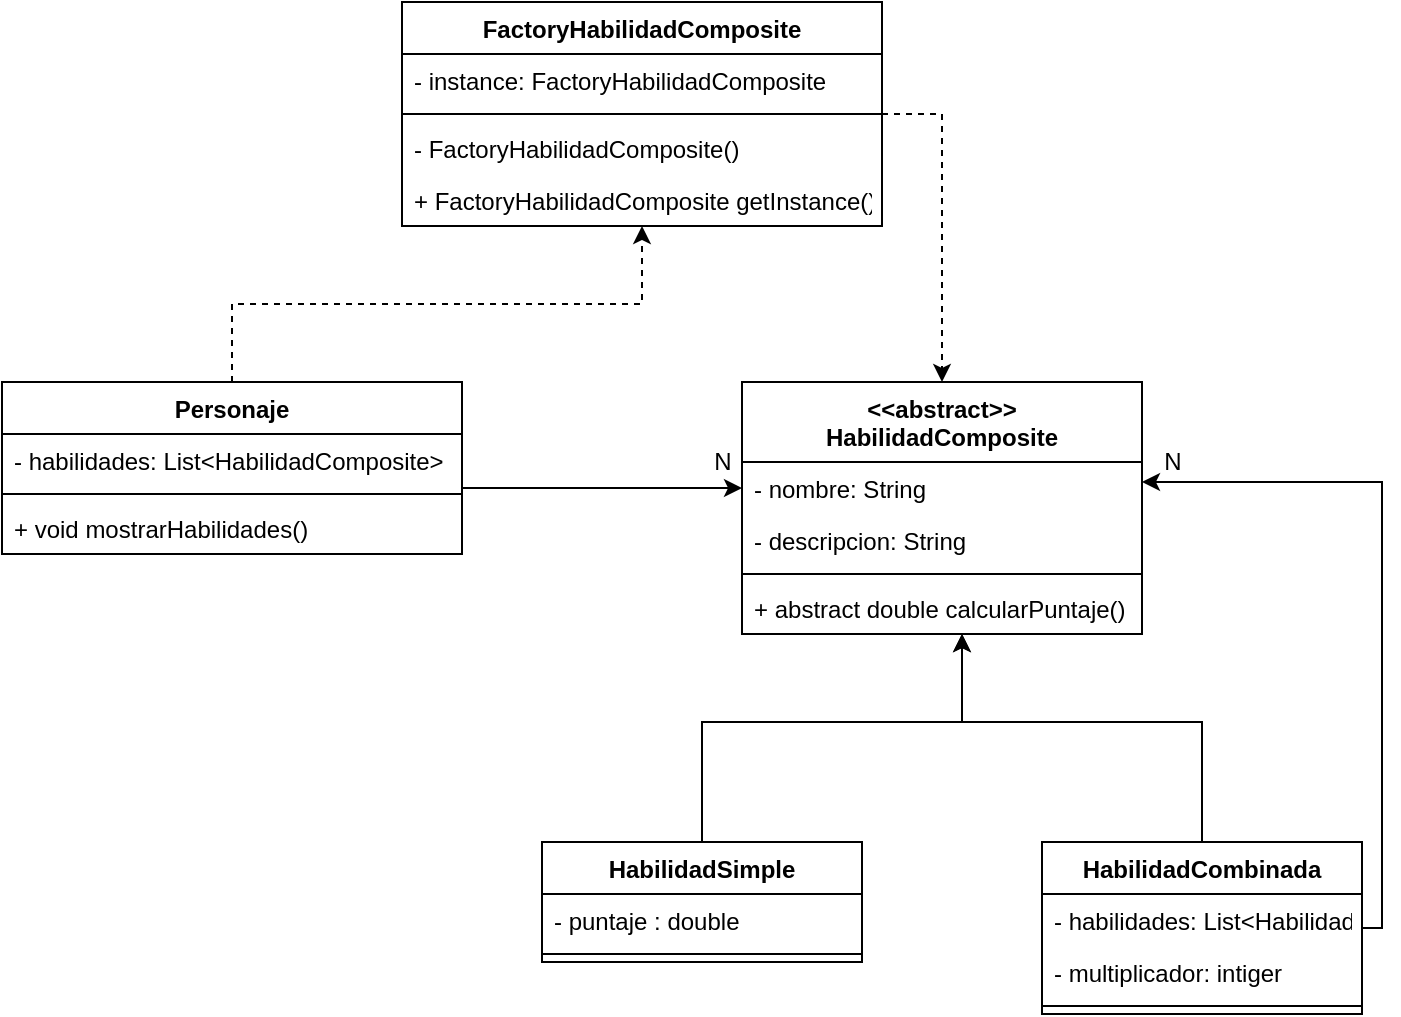 <mxfile version="20.3.3" type="github">
  <diagram id="k21uaxD-FP5BLmJmICHU" name="Página-1">
    <mxGraphModel dx="1848" dy="1729" grid="1" gridSize="10" guides="1" tooltips="1" connect="1" arrows="1" fold="1" page="1" pageScale="1" pageWidth="827" pageHeight="1169" math="0" shadow="0">
      <root>
        <mxCell id="0" />
        <mxCell id="1" parent="0" />
        <mxCell id="jy_K6msG3b2x9ZKLDRLQ-24" style="edgeStyle=orthogonalEdgeStyle;rounded=0;orthogonalLoop=1;jettySize=auto;html=1;" edge="1" parent="1" source="jy_K6msG3b2x9ZKLDRLQ-5" target="jy_K6msG3b2x9ZKLDRLQ-13">
          <mxGeometry relative="1" as="geometry">
            <Array as="points">
              <mxPoint x="310" y="270" />
              <mxPoint x="440" y="270" />
            </Array>
          </mxGeometry>
        </mxCell>
        <mxCell id="jy_K6msG3b2x9ZKLDRLQ-5" value="HabilidadSimple" style="swimlane;fontStyle=1;align=center;verticalAlign=top;childLayout=stackLayout;horizontal=1;startSize=26;horizontalStack=0;resizeParent=1;resizeParentMax=0;resizeLast=0;collapsible=1;marginBottom=0;" vertex="1" parent="1">
          <mxGeometry x="230" y="330" width="160" height="60" as="geometry" />
        </mxCell>
        <mxCell id="jy_K6msG3b2x9ZKLDRLQ-6" value="- puntaje : double" style="text;strokeColor=none;fillColor=none;align=left;verticalAlign=top;spacingLeft=4;spacingRight=4;overflow=hidden;rotatable=0;points=[[0,0.5],[1,0.5]];portConstraint=eastwest;" vertex="1" parent="jy_K6msG3b2x9ZKLDRLQ-5">
          <mxGeometry y="26" width="160" height="26" as="geometry" />
        </mxCell>
        <mxCell id="jy_K6msG3b2x9ZKLDRLQ-7" value="" style="line;strokeWidth=1;fillColor=none;align=left;verticalAlign=middle;spacingTop=-1;spacingLeft=3;spacingRight=3;rotatable=0;labelPosition=right;points=[];portConstraint=eastwest;strokeColor=inherit;" vertex="1" parent="jy_K6msG3b2x9ZKLDRLQ-5">
          <mxGeometry y="52" width="160" height="8" as="geometry" />
        </mxCell>
        <mxCell id="jy_K6msG3b2x9ZKLDRLQ-23" style="edgeStyle=orthogonalEdgeStyle;rounded=0;orthogonalLoop=1;jettySize=auto;html=1;" edge="1" parent="1" source="jy_K6msG3b2x9ZKLDRLQ-9" target="jy_K6msG3b2x9ZKLDRLQ-13">
          <mxGeometry relative="1" as="geometry">
            <Array as="points">
              <mxPoint x="560" y="270" />
              <mxPoint x="440" y="270" />
            </Array>
          </mxGeometry>
        </mxCell>
        <mxCell id="jy_K6msG3b2x9ZKLDRLQ-25" style="edgeStyle=orthogonalEdgeStyle;rounded=0;orthogonalLoop=1;jettySize=auto;html=1;" edge="1" parent="1" source="jy_K6msG3b2x9ZKLDRLQ-9" target="jy_K6msG3b2x9ZKLDRLQ-13">
          <mxGeometry relative="1" as="geometry">
            <Array as="points">
              <mxPoint x="650" y="373" />
              <mxPoint x="650" y="150" />
            </Array>
          </mxGeometry>
        </mxCell>
        <mxCell id="jy_K6msG3b2x9ZKLDRLQ-9" value="HabilidadCombinada" style="swimlane;fontStyle=1;align=center;verticalAlign=top;childLayout=stackLayout;horizontal=1;startSize=26;horizontalStack=0;resizeParent=1;resizeParentMax=0;resizeLast=0;collapsible=1;marginBottom=0;" vertex="1" parent="1">
          <mxGeometry x="480" y="330" width="160" height="86" as="geometry" />
        </mxCell>
        <mxCell id="jy_K6msG3b2x9ZKLDRLQ-22" value="- habilidades: List&lt;HabilidadComposite&gt;" style="text;strokeColor=none;fillColor=none;align=left;verticalAlign=top;spacingLeft=4;spacingRight=4;overflow=hidden;rotatable=0;points=[[0,0.5],[1,0.5]];portConstraint=eastwest;" vertex="1" parent="jy_K6msG3b2x9ZKLDRLQ-9">
          <mxGeometry y="26" width="160" height="26" as="geometry" />
        </mxCell>
        <mxCell id="jy_K6msG3b2x9ZKLDRLQ-10" value="- multiplicador: intiger" style="text;strokeColor=none;fillColor=none;align=left;verticalAlign=top;spacingLeft=4;spacingRight=4;overflow=hidden;rotatable=0;points=[[0,0.5],[1,0.5]];portConstraint=eastwest;" vertex="1" parent="jy_K6msG3b2x9ZKLDRLQ-9">
          <mxGeometry y="52" width="160" height="26" as="geometry" />
        </mxCell>
        <mxCell id="jy_K6msG3b2x9ZKLDRLQ-11" value="" style="line;strokeWidth=1;fillColor=none;align=left;verticalAlign=middle;spacingTop=-1;spacingLeft=3;spacingRight=3;rotatable=0;labelPosition=right;points=[];portConstraint=eastwest;strokeColor=inherit;" vertex="1" parent="jy_K6msG3b2x9ZKLDRLQ-9">
          <mxGeometry y="78" width="160" height="8" as="geometry" />
        </mxCell>
        <mxCell id="jy_K6msG3b2x9ZKLDRLQ-13" value="&lt;&lt;abstract&gt;&gt;&#xa;HabilidadComposite" style="swimlane;fontStyle=1;align=center;verticalAlign=top;childLayout=stackLayout;horizontal=1;startSize=40;horizontalStack=0;resizeParent=1;resizeParentMax=0;resizeLast=0;collapsible=1;marginBottom=0;" vertex="1" parent="1">
          <mxGeometry x="330" y="100" width="200" height="126" as="geometry" />
        </mxCell>
        <mxCell id="jy_K6msG3b2x9ZKLDRLQ-17" value="- nombre: String" style="text;strokeColor=none;fillColor=none;align=left;verticalAlign=top;spacingLeft=4;spacingRight=4;overflow=hidden;rotatable=0;points=[[0,0.5],[1,0.5]];portConstraint=eastwest;" vertex="1" parent="jy_K6msG3b2x9ZKLDRLQ-13">
          <mxGeometry y="40" width="200" height="26" as="geometry" />
        </mxCell>
        <mxCell id="jy_K6msG3b2x9ZKLDRLQ-14" value="- descripcion: String" style="text;strokeColor=none;fillColor=none;align=left;verticalAlign=top;spacingLeft=4;spacingRight=4;overflow=hidden;rotatable=0;points=[[0,0.5],[1,0.5]];portConstraint=eastwest;" vertex="1" parent="jy_K6msG3b2x9ZKLDRLQ-13">
          <mxGeometry y="66" width="200" height="26" as="geometry" />
        </mxCell>
        <mxCell id="jy_K6msG3b2x9ZKLDRLQ-15" value="" style="line;strokeWidth=1;fillColor=none;align=left;verticalAlign=middle;spacingTop=-1;spacingLeft=3;spacingRight=3;rotatable=0;labelPosition=right;points=[];portConstraint=eastwest;strokeColor=inherit;" vertex="1" parent="jy_K6msG3b2x9ZKLDRLQ-13">
          <mxGeometry y="92" width="200" height="8" as="geometry" />
        </mxCell>
        <mxCell id="jy_K6msG3b2x9ZKLDRLQ-16" value="+ abstract double calcularPuntaje()" style="text;strokeColor=none;fillColor=none;align=left;verticalAlign=top;spacingLeft=4;spacingRight=4;overflow=hidden;rotatable=0;points=[[0,0.5],[1,0.5]];portConstraint=eastwest;" vertex="1" parent="jy_K6msG3b2x9ZKLDRLQ-13">
          <mxGeometry y="100" width="200" height="26" as="geometry" />
        </mxCell>
        <mxCell id="jy_K6msG3b2x9ZKLDRLQ-27" style="edgeStyle=orthogonalEdgeStyle;rounded=0;orthogonalLoop=1;jettySize=auto;html=1;" edge="1" parent="1" source="jy_K6msG3b2x9ZKLDRLQ-18" target="jy_K6msG3b2x9ZKLDRLQ-17">
          <mxGeometry relative="1" as="geometry">
            <Array as="points">
              <mxPoint x="220" y="153" />
              <mxPoint x="220" y="153" />
            </Array>
          </mxGeometry>
        </mxCell>
        <mxCell id="jy_K6msG3b2x9ZKLDRLQ-34" style="edgeStyle=orthogonalEdgeStyle;rounded=0;orthogonalLoop=1;jettySize=auto;html=1;dashed=1;" edge="1" parent="1" source="jy_K6msG3b2x9ZKLDRLQ-18" target="jy_K6msG3b2x9ZKLDRLQ-29">
          <mxGeometry relative="1" as="geometry" />
        </mxCell>
        <mxCell id="jy_K6msG3b2x9ZKLDRLQ-18" value="Personaje" style="swimlane;fontStyle=1;align=center;verticalAlign=top;childLayout=stackLayout;horizontal=1;startSize=26;horizontalStack=0;resizeParent=1;resizeParentMax=0;resizeLast=0;collapsible=1;marginBottom=0;" vertex="1" parent="1">
          <mxGeometry x="-40" y="100" width="230" height="86" as="geometry" />
        </mxCell>
        <mxCell id="jy_K6msG3b2x9ZKLDRLQ-19" value="- habilidades: List&lt;HabilidadComposite&gt;" style="text;strokeColor=none;fillColor=none;align=left;verticalAlign=top;spacingLeft=4;spacingRight=4;overflow=hidden;rotatable=0;points=[[0,0.5],[1,0.5]];portConstraint=eastwest;" vertex="1" parent="jy_K6msG3b2x9ZKLDRLQ-18">
          <mxGeometry y="26" width="230" height="26" as="geometry" />
        </mxCell>
        <mxCell id="jy_K6msG3b2x9ZKLDRLQ-20" value="" style="line;strokeWidth=1;fillColor=none;align=left;verticalAlign=middle;spacingTop=-1;spacingLeft=3;spacingRight=3;rotatable=0;labelPosition=right;points=[];portConstraint=eastwest;strokeColor=inherit;" vertex="1" parent="jy_K6msG3b2x9ZKLDRLQ-18">
          <mxGeometry y="52" width="230" height="8" as="geometry" />
        </mxCell>
        <mxCell id="jy_K6msG3b2x9ZKLDRLQ-21" value="+ void mostrarHabilidades()" style="text;strokeColor=none;fillColor=none;align=left;verticalAlign=top;spacingLeft=4;spacingRight=4;overflow=hidden;rotatable=0;points=[[0,0.5],[1,0.5]];portConstraint=eastwest;" vertex="1" parent="jy_K6msG3b2x9ZKLDRLQ-18">
          <mxGeometry y="60" width="230" height="26" as="geometry" />
        </mxCell>
        <mxCell id="jy_K6msG3b2x9ZKLDRLQ-26" value="N" style="text;html=1;align=center;verticalAlign=middle;resizable=0;points=[];autosize=1;strokeColor=none;fillColor=none;" vertex="1" parent="1">
          <mxGeometry x="530" y="125" width="30" height="30" as="geometry" />
        </mxCell>
        <mxCell id="jy_K6msG3b2x9ZKLDRLQ-28" value="N" style="text;html=1;align=center;verticalAlign=middle;resizable=0;points=[];autosize=1;strokeColor=none;fillColor=none;" vertex="1" parent="1">
          <mxGeometry x="305" y="125" width="30" height="30" as="geometry" />
        </mxCell>
        <mxCell id="jy_K6msG3b2x9ZKLDRLQ-35" style="edgeStyle=orthogonalEdgeStyle;rounded=0;orthogonalLoop=1;jettySize=auto;html=1;dashed=1;" edge="1" parent="1" source="jy_K6msG3b2x9ZKLDRLQ-29" target="jy_K6msG3b2x9ZKLDRLQ-13">
          <mxGeometry relative="1" as="geometry">
            <Array as="points">
              <mxPoint x="430" y="-34" />
            </Array>
          </mxGeometry>
        </mxCell>
        <mxCell id="jy_K6msG3b2x9ZKLDRLQ-29" value="FactoryHabilidadComposite" style="swimlane;fontStyle=1;align=center;verticalAlign=top;childLayout=stackLayout;horizontal=1;startSize=26;horizontalStack=0;resizeParent=1;resizeParentMax=0;resizeLast=0;collapsible=1;marginBottom=0;" vertex="1" parent="1">
          <mxGeometry x="160" y="-90" width="240" height="112" as="geometry" />
        </mxCell>
        <mxCell id="jy_K6msG3b2x9ZKLDRLQ-30" value="- instance: FactoryHabilidadComposite" style="text;strokeColor=none;fillColor=none;align=left;verticalAlign=top;spacingLeft=4;spacingRight=4;overflow=hidden;rotatable=0;points=[[0,0.5],[1,0.5]];portConstraint=eastwest;" vertex="1" parent="jy_K6msG3b2x9ZKLDRLQ-29">
          <mxGeometry y="26" width="240" height="26" as="geometry" />
        </mxCell>
        <mxCell id="jy_K6msG3b2x9ZKLDRLQ-31" value="" style="line;strokeWidth=1;fillColor=none;align=left;verticalAlign=middle;spacingTop=-1;spacingLeft=3;spacingRight=3;rotatable=0;labelPosition=right;points=[];portConstraint=eastwest;strokeColor=inherit;" vertex="1" parent="jy_K6msG3b2x9ZKLDRLQ-29">
          <mxGeometry y="52" width="240" height="8" as="geometry" />
        </mxCell>
        <mxCell id="jy_K6msG3b2x9ZKLDRLQ-33" value="- FactoryHabilidadComposite()" style="text;strokeColor=none;fillColor=none;align=left;verticalAlign=top;spacingLeft=4;spacingRight=4;overflow=hidden;rotatable=0;points=[[0,0.5],[1,0.5]];portConstraint=eastwest;" vertex="1" parent="jy_K6msG3b2x9ZKLDRLQ-29">
          <mxGeometry y="60" width="240" height="26" as="geometry" />
        </mxCell>
        <mxCell id="jy_K6msG3b2x9ZKLDRLQ-32" value="+ FactoryHabilidadComposite getInstance()" style="text;strokeColor=none;fillColor=none;align=left;verticalAlign=top;spacingLeft=4;spacingRight=4;overflow=hidden;rotatable=0;points=[[0,0.5],[1,0.5]];portConstraint=eastwest;" vertex="1" parent="jy_K6msG3b2x9ZKLDRLQ-29">
          <mxGeometry y="86" width="240" height="26" as="geometry" />
        </mxCell>
      </root>
    </mxGraphModel>
  </diagram>
</mxfile>
